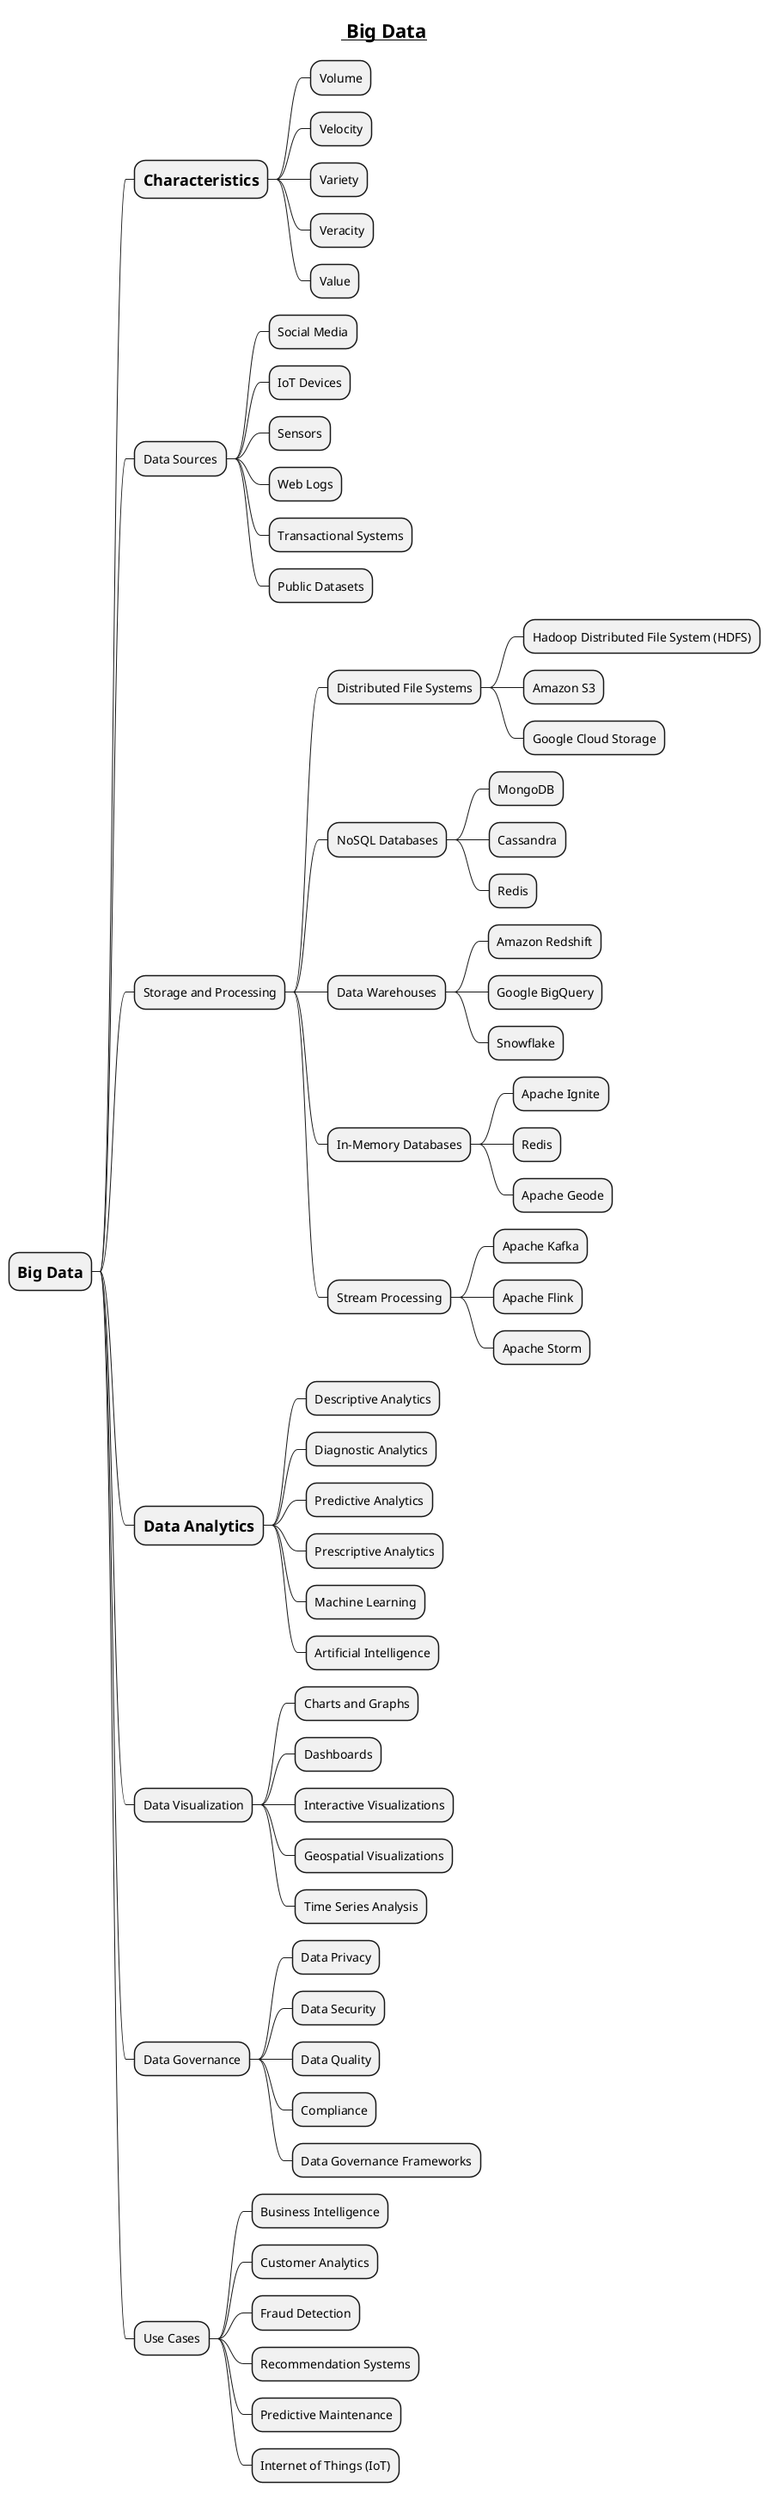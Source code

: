 @startmindmap
title =__ Big Data__
* =Big Data
** =Characteristics
*** Volume
*** Velocity
*** Variety
*** Veracity
*** Value
** Data Sources
*** Social Media
*** IoT Devices
*** Sensors
*** Web Logs
*** Transactional Systems
*** Public Datasets
** Storage and Processing
*** Distributed File Systems
**** Hadoop Distributed File System (HDFS)
**** Amazon S3
**** Google Cloud Storage
*** NoSQL Databases
**** MongoDB
**** Cassandra
**** Redis
*** Data Warehouses
**** Amazon Redshift
**** Google BigQuery
**** Snowflake
*** In-Memory Databases
**** Apache Ignite
**** Redis
**** Apache Geode
*** Stream Processing
**** Apache Kafka
**** Apache Flink
**** Apache Storm
** =Data Analytics
*** Descriptive Analytics
*** Diagnostic Analytics
*** Predictive Analytics
*** Prescriptive Analytics
*** Machine Learning
*** Artificial Intelligence
** Data Visualization
*** Charts and Graphs
*** Dashboards
*** Interactive Visualizations
*** Geospatial Visualizations
*** Time Series Analysis
** Data Governance
*** Data Privacy
*** Data Security
*** Data Quality
*** Compliance
*** Data Governance Frameworks
** Use Cases
*** Business Intelligence
*** Customer Analytics
*** Fraud Detection
*** Recommendation Systems
*** Predictive Maintenance
*** Internet of Things (IoT)
@endmindmap

